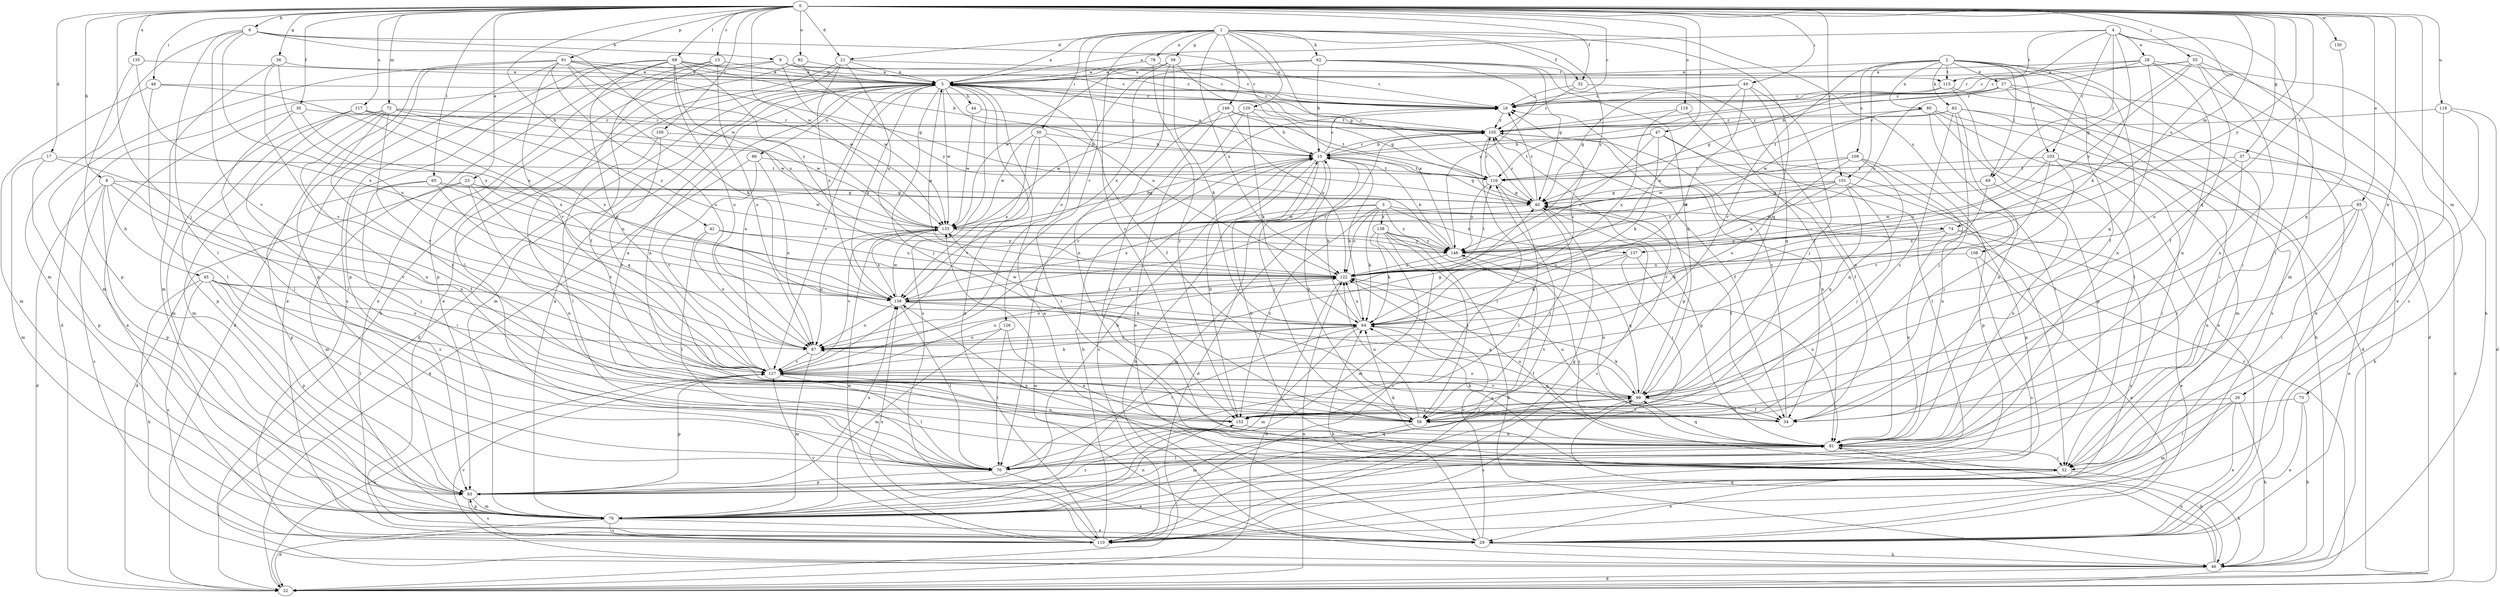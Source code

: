 strict digraph  {
0;
1;
2;
3;
4;
5;
6;
8;
9;
10;
13;
16;
17;
21;
22;
23;
26;
27;
28;
29;
30;
32;
34;
36;
37;
39;
40;
42;
44;
45;
46;
47;
48;
49;
50;
52;
55;
58;
62;
63;
64;
65;
68;
69;
70;
72;
73;
74;
76;
78;
80;
81;
82;
85;
86;
87;
91;
93;
99;
100;
101;
103;
105;
108;
109;
110;
115;
116;
117;
118;
119;
120;
122;
126;
127;
130;
133;
135;
137;
138;
139;
146;
149;
152;
0 -> 6  [label=b];
0 -> 8  [label=b];
0 -> 13  [label=c];
0 -> 16  [label=c];
0 -> 17  [label=d];
0 -> 21  [label=d];
0 -> 23  [label=e];
0 -> 26  [label=e];
0 -> 30  [label=f];
0 -> 32  [label=f];
0 -> 36  [label=g];
0 -> 37  [label=g];
0 -> 42  [label=h];
0 -> 47  [label=i];
0 -> 48  [label=i];
0 -> 49  [label=i];
0 -> 55  [label=j];
0 -> 58  [label=j];
0 -> 65  [label=l];
0 -> 68  [label=l];
0 -> 72  [label=m];
0 -> 73  [label=m];
0 -> 74  [label=m];
0 -> 82  [label=o];
0 -> 85  [label=o];
0 -> 91  [label=p];
0 -> 99  [label=q];
0 -> 100  [label=r];
0 -> 101  [label=r];
0 -> 117  [label=u];
0 -> 118  [label=u];
0 -> 119  [label=u];
0 -> 130  [label=w];
0 -> 133  [label=w];
0 -> 135  [label=x];
0 -> 137  [label=x];
0 -> 146  [label=y];
1 -> 5  [label=a];
1 -> 21  [label=d];
1 -> 32  [label=f];
1 -> 39  [label=g];
1 -> 40  [label=g];
1 -> 50  [label=i];
1 -> 62  [label=k];
1 -> 78  [label=n];
1 -> 99  [label=q];
1 -> 108  [label=s];
1 -> 120  [label=u];
1 -> 122  [label=u];
1 -> 126  [label=v];
1 -> 146  [label=y];
1 -> 149  [label=z];
1 -> 152  [label=z];
2 -> 5  [label=a];
2 -> 27  [label=e];
2 -> 34  [label=f];
2 -> 52  [label=i];
2 -> 63  [label=k];
2 -> 69  [label=l];
2 -> 80  [label=n];
2 -> 81  [label=n];
2 -> 101  [label=r];
2 -> 103  [label=r];
2 -> 109  [label=s];
2 -> 115  [label=t];
2 -> 127  [label=v];
3 -> 64  [label=k];
3 -> 74  [label=m];
3 -> 76  [label=m];
3 -> 122  [label=u];
3 -> 137  [label=x];
3 -> 138  [label=x];
3 -> 139  [label=x];
3 -> 146  [label=y];
3 -> 152  [label=z];
4 -> 5  [label=a];
4 -> 28  [label=e];
4 -> 52  [label=i];
4 -> 64  [label=k];
4 -> 69  [label=l];
4 -> 76  [label=m];
4 -> 103  [label=r];
4 -> 105  [label=r];
4 -> 115  [label=t];
5 -> 16  [label=c];
5 -> 22  [label=d];
5 -> 34  [label=f];
5 -> 40  [label=g];
5 -> 44  [label=h];
5 -> 58  [label=j];
5 -> 76  [label=m];
5 -> 86  [label=o];
5 -> 110  [label=s];
5 -> 122  [label=u];
5 -> 127  [label=v];
5 -> 133  [label=w];
5 -> 139  [label=x];
6 -> 9  [label=b];
6 -> 70  [label=l];
6 -> 76  [label=m];
6 -> 87  [label=o];
6 -> 105  [label=r];
6 -> 127  [label=v];
6 -> 133  [label=w];
8 -> 22  [label=d];
8 -> 40  [label=g];
8 -> 45  [label=h];
8 -> 58  [label=j];
8 -> 93  [label=p];
8 -> 110  [label=s];
8 -> 127  [label=v];
9 -> 5  [label=a];
9 -> 16  [label=c];
9 -> 22  [label=d];
9 -> 76  [label=m];
9 -> 115  [label=t];
9 -> 133  [label=w];
10 -> 5  [label=a];
10 -> 16  [label=c];
10 -> 22  [label=d];
10 -> 40  [label=g];
10 -> 46  [label=h];
10 -> 58  [label=j];
10 -> 64  [label=k];
10 -> 105  [label=r];
10 -> 110  [label=s];
10 -> 116  [label=t];
13 -> 5  [label=a];
13 -> 34  [label=f];
13 -> 46  [label=h];
13 -> 87  [label=o];
13 -> 93  [label=p];
16 -> 105  [label=r];
17 -> 34  [label=f];
17 -> 76  [label=m];
17 -> 93  [label=p];
17 -> 116  [label=t];
21 -> 5  [label=a];
21 -> 16  [label=c];
21 -> 29  [label=e];
21 -> 70  [label=l];
21 -> 122  [label=u];
21 -> 139  [label=x];
22 -> 105  [label=r];
22 -> 122  [label=u];
22 -> 127  [label=v];
23 -> 22  [label=d];
23 -> 40  [label=g];
23 -> 76  [label=m];
23 -> 81  [label=n];
23 -> 127  [label=v];
23 -> 133  [label=w];
26 -> 29  [label=e];
26 -> 46  [label=h];
26 -> 52  [label=i];
26 -> 76  [label=m];
26 -> 152  [label=z];
27 -> 10  [label=b];
27 -> 16  [label=c];
27 -> 29  [label=e];
27 -> 52  [label=i];
27 -> 110  [label=s];
27 -> 146  [label=y];
28 -> 5  [label=a];
28 -> 16  [label=c];
28 -> 29  [label=e];
28 -> 46  [label=h];
28 -> 81  [label=n];
28 -> 99  [label=q];
28 -> 105  [label=r];
29 -> 5  [label=a];
29 -> 46  [label=h];
29 -> 64  [label=k];
29 -> 122  [label=u];
29 -> 133  [label=w];
30 -> 29  [label=e];
30 -> 70  [label=l];
30 -> 105  [label=r];
30 -> 139  [label=x];
32 -> 16  [label=c];
32 -> 81  [label=n];
32 -> 105  [label=r];
34 -> 16  [label=c];
34 -> 122  [label=u];
36 -> 5  [label=a];
36 -> 76  [label=m];
36 -> 127  [label=v];
36 -> 139  [label=x];
37 -> 34  [label=f];
37 -> 46  [label=h];
37 -> 116  [label=t];
37 -> 122  [label=u];
39 -> 5  [label=a];
39 -> 64  [label=k];
39 -> 81  [label=n];
39 -> 87  [label=o];
39 -> 116  [label=t];
39 -> 133  [label=w];
40 -> 16  [label=c];
40 -> 34  [label=f];
40 -> 58  [label=j];
40 -> 105  [label=r];
40 -> 110  [label=s];
40 -> 133  [label=w];
42 -> 70  [label=l];
42 -> 87  [label=o];
42 -> 122  [label=u];
42 -> 146  [label=y];
44 -> 105  [label=r];
44 -> 133  [label=w];
45 -> 46  [label=h];
45 -> 70  [label=l];
45 -> 87  [label=o];
45 -> 93  [label=p];
45 -> 110  [label=s];
45 -> 139  [label=x];
45 -> 152  [label=z];
46 -> 22  [label=d];
46 -> 81  [label=n];
46 -> 99  [label=q];
46 -> 127  [label=v];
47 -> 10  [label=b];
47 -> 34  [label=f];
47 -> 64  [label=k];
47 -> 70  [label=l];
47 -> 116  [label=t];
47 -> 122  [label=u];
48 -> 16  [label=c];
48 -> 70  [label=l];
48 -> 76  [label=m];
48 -> 122  [label=u];
49 -> 16  [label=c];
49 -> 40  [label=g];
49 -> 58  [label=j];
49 -> 64  [label=k];
49 -> 99  [label=q];
49 -> 122  [label=u];
50 -> 10  [label=b];
50 -> 52  [label=i];
50 -> 127  [label=v];
50 -> 133  [label=w];
50 -> 139  [label=x];
52 -> 10  [label=b];
52 -> 29  [label=e];
52 -> 46  [label=h];
52 -> 64  [label=k];
52 -> 139  [label=x];
52 -> 146  [label=y];
55 -> 5  [label=a];
55 -> 16  [label=c];
55 -> 34  [label=f];
55 -> 40  [label=g];
55 -> 81  [label=n];
55 -> 110  [label=s];
55 -> 146  [label=y];
58 -> 5  [label=a];
58 -> 10  [label=b];
58 -> 76  [label=m];
58 -> 105  [label=r];
58 -> 122  [label=u];
62 -> 5  [label=a];
62 -> 10  [label=b];
62 -> 34  [label=f];
62 -> 40  [label=g];
62 -> 99  [label=q];
62 -> 139  [label=x];
62 -> 146  [label=y];
63 -> 22  [label=d];
63 -> 58  [label=j];
63 -> 76  [label=m];
63 -> 81  [label=n];
63 -> 105  [label=r];
63 -> 116  [label=t];
63 -> 152  [label=z];
64 -> 10  [label=b];
64 -> 16  [label=c];
64 -> 34  [label=f];
64 -> 70  [label=l];
64 -> 76  [label=m];
64 -> 87  [label=o];
64 -> 122  [label=u];
64 -> 133  [label=w];
65 -> 40  [label=g];
65 -> 52  [label=i];
65 -> 87  [label=o];
65 -> 93  [label=p];
65 -> 122  [label=u];
68 -> 5  [label=a];
68 -> 10  [label=b];
68 -> 16  [label=c];
68 -> 29  [label=e];
68 -> 87  [label=o];
68 -> 93  [label=p];
68 -> 110  [label=s];
68 -> 122  [label=u];
68 -> 127  [label=v];
68 -> 146  [label=y];
69 -> 40  [label=g];
69 -> 81  [label=n];
69 -> 139  [label=x];
70 -> 29  [label=e];
70 -> 93  [label=p];
70 -> 99  [label=q];
72 -> 76  [label=m];
72 -> 81  [label=n];
72 -> 93  [label=p];
72 -> 105  [label=r];
72 -> 127  [label=v];
72 -> 133  [label=w];
72 -> 146  [label=y];
72 -> 152  [label=z];
73 -> 29  [label=e];
73 -> 46  [label=h];
73 -> 152  [label=z];
74 -> 29  [label=e];
74 -> 64  [label=k];
74 -> 81  [label=n];
74 -> 110  [label=s];
74 -> 146  [label=y];
76 -> 5  [label=a];
76 -> 22  [label=d];
76 -> 29  [label=e];
76 -> 40  [label=g];
76 -> 93  [label=p];
76 -> 110  [label=s];
76 -> 116  [label=t];
76 -> 152  [label=z];
78 -> 5  [label=a];
78 -> 16  [label=c];
78 -> 152  [label=z];
80 -> 29  [label=e];
80 -> 46  [label=h];
80 -> 70  [label=l];
80 -> 93  [label=p];
80 -> 105  [label=r];
80 -> 133  [label=w];
81 -> 40  [label=g];
81 -> 46  [label=h];
81 -> 52  [label=i];
81 -> 64  [label=k];
81 -> 70  [label=l];
81 -> 99  [label=q];
81 -> 122  [label=u];
82 -> 5  [label=a];
82 -> 58  [label=j];
82 -> 146  [label=y];
85 -> 29  [label=e];
85 -> 52  [label=i];
85 -> 81  [label=n];
85 -> 133  [label=w];
85 -> 152  [label=z];
86 -> 22  [label=d];
86 -> 87  [label=o];
86 -> 116  [label=t];
86 -> 127  [label=v];
87 -> 40  [label=g];
87 -> 76  [label=m];
87 -> 127  [label=v];
91 -> 5  [label=a];
91 -> 16  [label=c];
91 -> 22  [label=d];
91 -> 29  [label=e];
91 -> 40  [label=g];
91 -> 64  [label=k];
91 -> 87  [label=o];
91 -> 93  [label=p];
91 -> 127  [label=v];
91 -> 133  [label=w];
93 -> 10  [label=b];
93 -> 76  [label=m];
93 -> 81  [label=n];
93 -> 110  [label=s];
93 -> 139  [label=x];
99 -> 34  [label=f];
99 -> 40  [label=g];
99 -> 58  [label=j];
99 -> 64  [label=k];
99 -> 87  [label=o];
99 -> 110  [label=s];
99 -> 127  [label=v];
99 -> 152  [label=z];
100 -> 10  [label=b];
100 -> 70  [label=l];
100 -> 99  [label=q];
101 -> 40  [label=g];
101 -> 58  [label=j];
101 -> 93  [label=p];
101 -> 99  [label=q];
101 -> 122  [label=u];
101 -> 133  [label=w];
101 -> 146  [label=y];
103 -> 22  [label=d];
103 -> 52  [label=i];
103 -> 58  [label=j];
103 -> 116  [label=t];
103 -> 122  [label=u];
103 -> 127  [label=v];
105 -> 10  [label=b];
105 -> 34  [label=f];
105 -> 70  [label=l];
105 -> 81  [label=n];
108 -> 29  [label=e];
108 -> 110  [label=s];
108 -> 122  [label=u];
109 -> 81  [label=n];
109 -> 87  [label=o];
109 -> 93  [label=p];
109 -> 99  [label=q];
109 -> 116  [label=t];
109 -> 133  [label=w];
110 -> 5  [label=a];
110 -> 10  [label=b];
110 -> 127  [label=v];
110 -> 133  [label=w];
110 -> 139  [label=x];
115 -> 16  [label=c];
115 -> 22  [label=d];
115 -> 40  [label=g];
115 -> 70  [label=l];
116 -> 40  [label=g];
116 -> 70  [label=l];
116 -> 105  [label=r];
116 -> 146  [label=y];
117 -> 70  [label=l];
117 -> 76  [label=m];
117 -> 105  [label=r];
117 -> 133  [label=w];
117 -> 139  [label=x];
118 -> 22  [label=d];
118 -> 34  [label=f];
118 -> 52  [label=i];
118 -> 105  [label=r];
119 -> 52  [label=i];
119 -> 105  [label=r];
119 -> 139  [label=x];
120 -> 10  [label=b];
120 -> 29  [label=e];
120 -> 64  [label=k];
120 -> 105  [label=r];
120 -> 133  [label=w];
122 -> 5  [label=a];
122 -> 22  [label=d];
122 -> 87  [label=o];
122 -> 116  [label=t];
122 -> 139  [label=x];
126 -> 70  [label=l];
126 -> 76  [label=m];
126 -> 81  [label=n];
126 -> 87  [label=o];
127 -> 5  [label=a];
127 -> 16  [label=c];
127 -> 64  [label=k];
127 -> 70  [label=l];
127 -> 81  [label=n];
127 -> 93  [label=p];
127 -> 99  [label=q];
127 -> 122  [label=u];
130 -> 99  [label=q];
133 -> 10  [label=b];
133 -> 87  [label=o];
133 -> 127  [label=v];
133 -> 139  [label=x];
133 -> 146  [label=y];
135 -> 5  [label=a];
135 -> 93  [label=p];
135 -> 139  [label=x];
137 -> 58  [label=j];
137 -> 64  [label=k];
137 -> 81  [label=n];
137 -> 122  [label=u];
138 -> 46  [label=h];
138 -> 58  [label=j];
138 -> 64  [label=k];
138 -> 76  [label=m];
138 -> 81  [label=n];
138 -> 110  [label=s];
138 -> 146  [label=y];
139 -> 64  [label=k];
139 -> 70  [label=l];
139 -> 87  [label=o];
139 -> 99  [label=q];
139 -> 105  [label=r];
139 -> 133  [label=w];
146 -> 5  [label=a];
146 -> 10  [label=b];
146 -> 99  [label=q];
146 -> 110  [label=s];
146 -> 122  [label=u];
149 -> 52  [label=i];
149 -> 70  [label=l];
149 -> 105  [label=r];
149 -> 116  [label=t];
149 -> 122  [label=u];
152 -> 5  [label=a];
152 -> 10  [label=b];
152 -> 81  [label=n];
}
